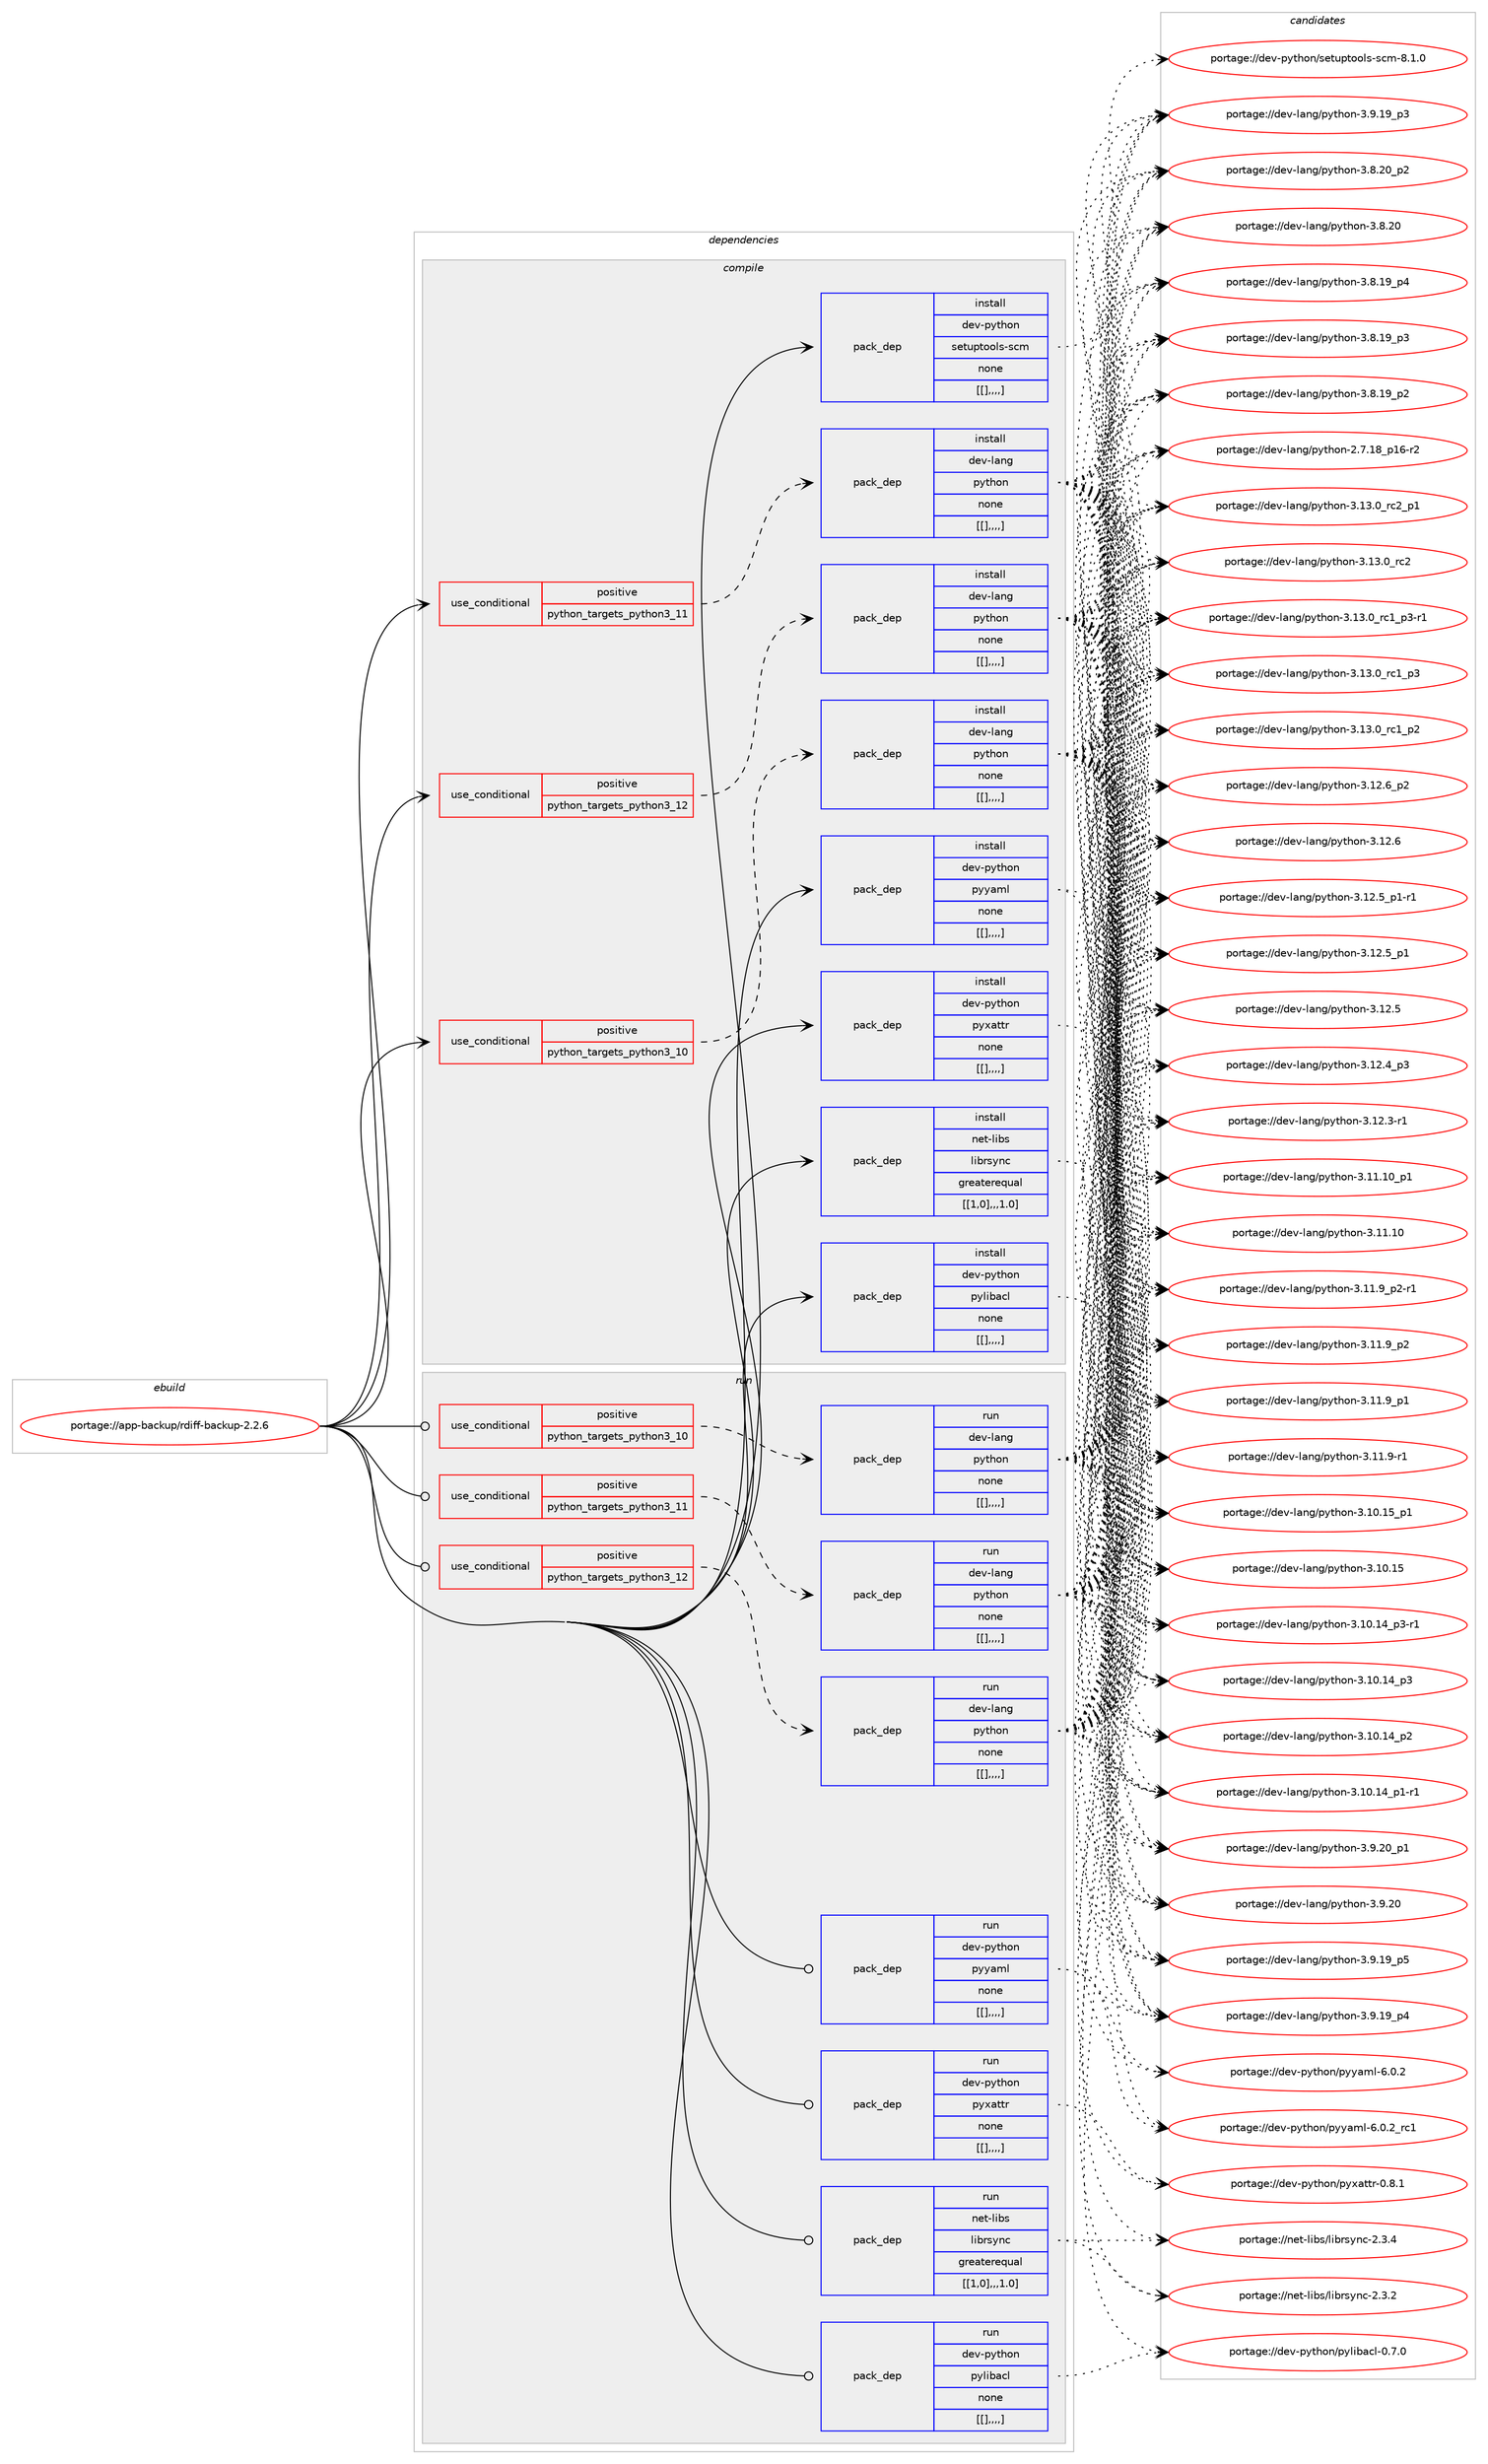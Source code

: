 digraph prolog {

# *************
# Graph options
# *************

newrank=true;
concentrate=true;
compound=true;
graph [rankdir=LR,fontname=Helvetica,fontsize=10,ranksep=1.5];#, ranksep=2.5, nodesep=0.2];
edge  [arrowhead=vee];
node  [fontname=Helvetica,fontsize=10];

# **********
# The ebuild
# **********

subgraph cluster_leftcol {
color=gray;
label=<<i>ebuild</i>>;
id [label="portage://app-backup/rdiff-backup-2.2.6", color=red, width=4, href="../app-backup/rdiff-backup-2.2.6.svg"];
}

# ****************
# The dependencies
# ****************

subgraph cluster_midcol {
color=gray;
label=<<i>dependencies</i>>;
subgraph cluster_compile {
fillcolor="#eeeeee";
style=filled;
label=<<i>compile</i>>;
subgraph cond2924 {
dependency10231 [label=<<TABLE BORDER="0" CELLBORDER="1" CELLSPACING="0" CELLPADDING="4"><TR><TD ROWSPAN="3" CELLPADDING="10">use_conditional</TD></TR><TR><TD>positive</TD></TR><TR><TD>python_targets_python3_10</TD></TR></TABLE>>, shape=none, color=red];
subgraph pack7261 {
dependency10232 [label=<<TABLE BORDER="0" CELLBORDER="1" CELLSPACING="0" CELLPADDING="4" WIDTH="220"><TR><TD ROWSPAN="6" CELLPADDING="30">pack_dep</TD></TR><TR><TD WIDTH="110">install</TD></TR><TR><TD>dev-lang</TD></TR><TR><TD>python</TD></TR><TR><TD>none</TD></TR><TR><TD>[[],,,,]</TD></TR></TABLE>>, shape=none, color=blue];
}
dependency10231:e -> dependency10232:w [weight=20,style="dashed",arrowhead="vee"];
}
id:e -> dependency10231:w [weight=20,style="solid",arrowhead="vee"];
subgraph cond2925 {
dependency10233 [label=<<TABLE BORDER="0" CELLBORDER="1" CELLSPACING="0" CELLPADDING="4"><TR><TD ROWSPAN="3" CELLPADDING="10">use_conditional</TD></TR><TR><TD>positive</TD></TR><TR><TD>python_targets_python3_11</TD></TR></TABLE>>, shape=none, color=red];
subgraph pack7262 {
dependency10234 [label=<<TABLE BORDER="0" CELLBORDER="1" CELLSPACING="0" CELLPADDING="4" WIDTH="220"><TR><TD ROWSPAN="6" CELLPADDING="30">pack_dep</TD></TR><TR><TD WIDTH="110">install</TD></TR><TR><TD>dev-lang</TD></TR><TR><TD>python</TD></TR><TR><TD>none</TD></TR><TR><TD>[[],,,,]</TD></TR></TABLE>>, shape=none, color=blue];
}
dependency10233:e -> dependency10234:w [weight=20,style="dashed",arrowhead="vee"];
}
id:e -> dependency10233:w [weight=20,style="solid",arrowhead="vee"];
subgraph cond2926 {
dependency10235 [label=<<TABLE BORDER="0" CELLBORDER="1" CELLSPACING="0" CELLPADDING="4"><TR><TD ROWSPAN="3" CELLPADDING="10">use_conditional</TD></TR><TR><TD>positive</TD></TR><TR><TD>python_targets_python3_12</TD></TR></TABLE>>, shape=none, color=red];
subgraph pack7263 {
dependency10236 [label=<<TABLE BORDER="0" CELLBORDER="1" CELLSPACING="0" CELLPADDING="4" WIDTH="220"><TR><TD ROWSPAN="6" CELLPADDING="30">pack_dep</TD></TR><TR><TD WIDTH="110">install</TD></TR><TR><TD>dev-lang</TD></TR><TR><TD>python</TD></TR><TR><TD>none</TD></TR><TR><TD>[[],,,,]</TD></TR></TABLE>>, shape=none, color=blue];
}
dependency10235:e -> dependency10236:w [weight=20,style="dashed",arrowhead="vee"];
}
id:e -> dependency10235:w [weight=20,style="solid",arrowhead="vee"];
subgraph pack7264 {
dependency10237 [label=<<TABLE BORDER="0" CELLBORDER="1" CELLSPACING="0" CELLPADDING="4" WIDTH="220"><TR><TD ROWSPAN="6" CELLPADDING="30">pack_dep</TD></TR><TR><TD WIDTH="110">install</TD></TR><TR><TD>dev-python</TD></TR><TR><TD>pylibacl</TD></TR><TR><TD>none</TD></TR><TR><TD>[[],,,,]</TD></TR></TABLE>>, shape=none, color=blue];
}
id:e -> dependency10237:w [weight=20,style="solid",arrowhead="vee"];
subgraph pack7265 {
dependency10238 [label=<<TABLE BORDER="0" CELLBORDER="1" CELLSPACING="0" CELLPADDING="4" WIDTH="220"><TR><TD ROWSPAN="6" CELLPADDING="30">pack_dep</TD></TR><TR><TD WIDTH="110">install</TD></TR><TR><TD>dev-python</TD></TR><TR><TD>pyxattr</TD></TR><TR><TD>none</TD></TR><TR><TD>[[],,,,]</TD></TR></TABLE>>, shape=none, color=blue];
}
id:e -> dependency10238:w [weight=20,style="solid",arrowhead="vee"];
subgraph pack7266 {
dependency10239 [label=<<TABLE BORDER="0" CELLBORDER="1" CELLSPACING="0" CELLPADDING="4" WIDTH="220"><TR><TD ROWSPAN="6" CELLPADDING="30">pack_dep</TD></TR><TR><TD WIDTH="110">install</TD></TR><TR><TD>dev-python</TD></TR><TR><TD>pyyaml</TD></TR><TR><TD>none</TD></TR><TR><TD>[[],,,,]</TD></TR></TABLE>>, shape=none, color=blue];
}
id:e -> dependency10239:w [weight=20,style="solid",arrowhead="vee"];
subgraph pack7267 {
dependency10240 [label=<<TABLE BORDER="0" CELLBORDER="1" CELLSPACING="0" CELLPADDING="4" WIDTH="220"><TR><TD ROWSPAN="6" CELLPADDING="30">pack_dep</TD></TR><TR><TD WIDTH="110">install</TD></TR><TR><TD>dev-python</TD></TR><TR><TD>setuptools-scm</TD></TR><TR><TD>none</TD></TR><TR><TD>[[],,,,]</TD></TR></TABLE>>, shape=none, color=blue];
}
id:e -> dependency10240:w [weight=20,style="solid",arrowhead="vee"];
subgraph pack7268 {
dependency10241 [label=<<TABLE BORDER="0" CELLBORDER="1" CELLSPACING="0" CELLPADDING="4" WIDTH="220"><TR><TD ROWSPAN="6" CELLPADDING="30">pack_dep</TD></TR><TR><TD WIDTH="110">install</TD></TR><TR><TD>net-libs</TD></TR><TR><TD>librsync</TD></TR><TR><TD>greaterequal</TD></TR><TR><TD>[[1,0],,,1.0]</TD></TR></TABLE>>, shape=none, color=blue];
}
id:e -> dependency10241:w [weight=20,style="solid",arrowhead="vee"];
}
subgraph cluster_compileandrun {
fillcolor="#eeeeee";
style=filled;
label=<<i>compile and run</i>>;
}
subgraph cluster_run {
fillcolor="#eeeeee";
style=filled;
label=<<i>run</i>>;
subgraph cond2927 {
dependency10242 [label=<<TABLE BORDER="0" CELLBORDER="1" CELLSPACING="0" CELLPADDING="4"><TR><TD ROWSPAN="3" CELLPADDING="10">use_conditional</TD></TR><TR><TD>positive</TD></TR><TR><TD>python_targets_python3_10</TD></TR></TABLE>>, shape=none, color=red];
subgraph pack7269 {
dependency10243 [label=<<TABLE BORDER="0" CELLBORDER="1" CELLSPACING="0" CELLPADDING="4" WIDTH="220"><TR><TD ROWSPAN="6" CELLPADDING="30">pack_dep</TD></TR><TR><TD WIDTH="110">run</TD></TR><TR><TD>dev-lang</TD></TR><TR><TD>python</TD></TR><TR><TD>none</TD></TR><TR><TD>[[],,,,]</TD></TR></TABLE>>, shape=none, color=blue];
}
dependency10242:e -> dependency10243:w [weight=20,style="dashed",arrowhead="vee"];
}
id:e -> dependency10242:w [weight=20,style="solid",arrowhead="odot"];
subgraph cond2928 {
dependency10244 [label=<<TABLE BORDER="0" CELLBORDER="1" CELLSPACING="0" CELLPADDING="4"><TR><TD ROWSPAN="3" CELLPADDING="10">use_conditional</TD></TR><TR><TD>positive</TD></TR><TR><TD>python_targets_python3_11</TD></TR></TABLE>>, shape=none, color=red];
subgraph pack7270 {
dependency10245 [label=<<TABLE BORDER="0" CELLBORDER="1" CELLSPACING="0" CELLPADDING="4" WIDTH="220"><TR><TD ROWSPAN="6" CELLPADDING="30">pack_dep</TD></TR><TR><TD WIDTH="110">run</TD></TR><TR><TD>dev-lang</TD></TR><TR><TD>python</TD></TR><TR><TD>none</TD></TR><TR><TD>[[],,,,]</TD></TR></TABLE>>, shape=none, color=blue];
}
dependency10244:e -> dependency10245:w [weight=20,style="dashed",arrowhead="vee"];
}
id:e -> dependency10244:w [weight=20,style="solid",arrowhead="odot"];
subgraph cond2929 {
dependency10246 [label=<<TABLE BORDER="0" CELLBORDER="1" CELLSPACING="0" CELLPADDING="4"><TR><TD ROWSPAN="3" CELLPADDING="10">use_conditional</TD></TR><TR><TD>positive</TD></TR><TR><TD>python_targets_python3_12</TD></TR></TABLE>>, shape=none, color=red];
subgraph pack7271 {
dependency10247 [label=<<TABLE BORDER="0" CELLBORDER="1" CELLSPACING="0" CELLPADDING="4" WIDTH="220"><TR><TD ROWSPAN="6" CELLPADDING="30">pack_dep</TD></TR><TR><TD WIDTH="110">run</TD></TR><TR><TD>dev-lang</TD></TR><TR><TD>python</TD></TR><TR><TD>none</TD></TR><TR><TD>[[],,,,]</TD></TR></TABLE>>, shape=none, color=blue];
}
dependency10246:e -> dependency10247:w [weight=20,style="dashed",arrowhead="vee"];
}
id:e -> dependency10246:w [weight=20,style="solid",arrowhead="odot"];
subgraph pack7272 {
dependency10248 [label=<<TABLE BORDER="0" CELLBORDER="1" CELLSPACING="0" CELLPADDING="4" WIDTH="220"><TR><TD ROWSPAN="6" CELLPADDING="30">pack_dep</TD></TR><TR><TD WIDTH="110">run</TD></TR><TR><TD>dev-python</TD></TR><TR><TD>pylibacl</TD></TR><TR><TD>none</TD></TR><TR><TD>[[],,,,]</TD></TR></TABLE>>, shape=none, color=blue];
}
id:e -> dependency10248:w [weight=20,style="solid",arrowhead="odot"];
subgraph pack7273 {
dependency10249 [label=<<TABLE BORDER="0" CELLBORDER="1" CELLSPACING="0" CELLPADDING="4" WIDTH="220"><TR><TD ROWSPAN="6" CELLPADDING="30">pack_dep</TD></TR><TR><TD WIDTH="110">run</TD></TR><TR><TD>dev-python</TD></TR><TR><TD>pyxattr</TD></TR><TR><TD>none</TD></TR><TR><TD>[[],,,,]</TD></TR></TABLE>>, shape=none, color=blue];
}
id:e -> dependency10249:w [weight=20,style="solid",arrowhead="odot"];
subgraph pack7274 {
dependency10250 [label=<<TABLE BORDER="0" CELLBORDER="1" CELLSPACING="0" CELLPADDING="4" WIDTH="220"><TR><TD ROWSPAN="6" CELLPADDING="30">pack_dep</TD></TR><TR><TD WIDTH="110">run</TD></TR><TR><TD>dev-python</TD></TR><TR><TD>pyyaml</TD></TR><TR><TD>none</TD></TR><TR><TD>[[],,,,]</TD></TR></TABLE>>, shape=none, color=blue];
}
id:e -> dependency10250:w [weight=20,style="solid",arrowhead="odot"];
subgraph pack7275 {
dependency10251 [label=<<TABLE BORDER="0" CELLBORDER="1" CELLSPACING="0" CELLPADDING="4" WIDTH="220"><TR><TD ROWSPAN="6" CELLPADDING="30">pack_dep</TD></TR><TR><TD WIDTH="110">run</TD></TR><TR><TD>net-libs</TD></TR><TR><TD>librsync</TD></TR><TR><TD>greaterequal</TD></TR><TR><TD>[[1,0],,,1.0]</TD></TR></TABLE>>, shape=none, color=blue];
}
id:e -> dependency10251:w [weight=20,style="solid",arrowhead="odot"];
}
}

# **************
# The candidates
# **************

subgraph cluster_choices {
rank=same;
color=gray;
label=<<i>candidates</i>>;

subgraph choice7261 {
color=black;
nodesep=1;
choice100101118451089711010347112121116104111110455146495146489511499509511249 [label="portage://dev-lang/python-3.13.0_rc2_p1", color=red, width=4,href="../dev-lang/python-3.13.0_rc2_p1.svg"];
choice10010111845108971101034711212111610411111045514649514648951149950 [label="portage://dev-lang/python-3.13.0_rc2", color=red, width=4,href="../dev-lang/python-3.13.0_rc2.svg"];
choice1001011184510897110103471121211161041111104551464951464895114994995112514511449 [label="portage://dev-lang/python-3.13.0_rc1_p3-r1", color=red, width=4,href="../dev-lang/python-3.13.0_rc1_p3-r1.svg"];
choice100101118451089711010347112121116104111110455146495146489511499499511251 [label="portage://dev-lang/python-3.13.0_rc1_p3", color=red, width=4,href="../dev-lang/python-3.13.0_rc1_p3.svg"];
choice100101118451089711010347112121116104111110455146495146489511499499511250 [label="portage://dev-lang/python-3.13.0_rc1_p2", color=red, width=4,href="../dev-lang/python-3.13.0_rc1_p2.svg"];
choice100101118451089711010347112121116104111110455146495046549511250 [label="portage://dev-lang/python-3.12.6_p2", color=red, width=4,href="../dev-lang/python-3.12.6_p2.svg"];
choice10010111845108971101034711212111610411111045514649504654 [label="portage://dev-lang/python-3.12.6", color=red, width=4,href="../dev-lang/python-3.12.6.svg"];
choice1001011184510897110103471121211161041111104551464950465395112494511449 [label="portage://dev-lang/python-3.12.5_p1-r1", color=red, width=4,href="../dev-lang/python-3.12.5_p1-r1.svg"];
choice100101118451089711010347112121116104111110455146495046539511249 [label="portage://dev-lang/python-3.12.5_p1", color=red, width=4,href="../dev-lang/python-3.12.5_p1.svg"];
choice10010111845108971101034711212111610411111045514649504653 [label="portage://dev-lang/python-3.12.5", color=red, width=4,href="../dev-lang/python-3.12.5.svg"];
choice100101118451089711010347112121116104111110455146495046529511251 [label="portage://dev-lang/python-3.12.4_p3", color=red, width=4,href="../dev-lang/python-3.12.4_p3.svg"];
choice100101118451089711010347112121116104111110455146495046514511449 [label="portage://dev-lang/python-3.12.3-r1", color=red, width=4,href="../dev-lang/python-3.12.3-r1.svg"];
choice10010111845108971101034711212111610411111045514649494649489511249 [label="portage://dev-lang/python-3.11.10_p1", color=red, width=4,href="../dev-lang/python-3.11.10_p1.svg"];
choice1001011184510897110103471121211161041111104551464949464948 [label="portage://dev-lang/python-3.11.10", color=red, width=4,href="../dev-lang/python-3.11.10.svg"];
choice1001011184510897110103471121211161041111104551464949465795112504511449 [label="portage://dev-lang/python-3.11.9_p2-r1", color=red, width=4,href="../dev-lang/python-3.11.9_p2-r1.svg"];
choice100101118451089711010347112121116104111110455146494946579511250 [label="portage://dev-lang/python-3.11.9_p2", color=red, width=4,href="../dev-lang/python-3.11.9_p2.svg"];
choice100101118451089711010347112121116104111110455146494946579511249 [label="portage://dev-lang/python-3.11.9_p1", color=red, width=4,href="../dev-lang/python-3.11.9_p1.svg"];
choice100101118451089711010347112121116104111110455146494946574511449 [label="portage://dev-lang/python-3.11.9-r1", color=red, width=4,href="../dev-lang/python-3.11.9-r1.svg"];
choice10010111845108971101034711212111610411111045514649484649539511249 [label="portage://dev-lang/python-3.10.15_p1", color=red, width=4,href="../dev-lang/python-3.10.15_p1.svg"];
choice1001011184510897110103471121211161041111104551464948464953 [label="portage://dev-lang/python-3.10.15", color=red, width=4,href="../dev-lang/python-3.10.15.svg"];
choice100101118451089711010347112121116104111110455146494846495295112514511449 [label="portage://dev-lang/python-3.10.14_p3-r1", color=red, width=4,href="../dev-lang/python-3.10.14_p3-r1.svg"];
choice10010111845108971101034711212111610411111045514649484649529511251 [label="portage://dev-lang/python-3.10.14_p3", color=red, width=4,href="../dev-lang/python-3.10.14_p3.svg"];
choice10010111845108971101034711212111610411111045514649484649529511250 [label="portage://dev-lang/python-3.10.14_p2", color=red, width=4,href="../dev-lang/python-3.10.14_p2.svg"];
choice100101118451089711010347112121116104111110455146494846495295112494511449 [label="portage://dev-lang/python-3.10.14_p1-r1", color=red, width=4,href="../dev-lang/python-3.10.14_p1-r1.svg"];
choice100101118451089711010347112121116104111110455146574650489511249 [label="portage://dev-lang/python-3.9.20_p1", color=red, width=4,href="../dev-lang/python-3.9.20_p1.svg"];
choice10010111845108971101034711212111610411111045514657465048 [label="portage://dev-lang/python-3.9.20", color=red, width=4,href="../dev-lang/python-3.9.20.svg"];
choice100101118451089711010347112121116104111110455146574649579511253 [label="portage://dev-lang/python-3.9.19_p5", color=red, width=4,href="../dev-lang/python-3.9.19_p5.svg"];
choice100101118451089711010347112121116104111110455146574649579511252 [label="portage://dev-lang/python-3.9.19_p4", color=red, width=4,href="../dev-lang/python-3.9.19_p4.svg"];
choice100101118451089711010347112121116104111110455146574649579511251 [label="portage://dev-lang/python-3.9.19_p3", color=red, width=4,href="../dev-lang/python-3.9.19_p3.svg"];
choice100101118451089711010347112121116104111110455146564650489511250 [label="portage://dev-lang/python-3.8.20_p2", color=red, width=4,href="../dev-lang/python-3.8.20_p2.svg"];
choice10010111845108971101034711212111610411111045514656465048 [label="portage://dev-lang/python-3.8.20", color=red, width=4,href="../dev-lang/python-3.8.20.svg"];
choice100101118451089711010347112121116104111110455146564649579511252 [label="portage://dev-lang/python-3.8.19_p4", color=red, width=4,href="../dev-lang/python-3.8.19_p4.svg"];
choice100101118451089711010347112121116104111110455146564649579511251 [label="portage://dev-lang/python-3.8.19_p3", color=red, width=4,href="../dev-lang/python-3.8.19_p3.svg"];
choice100101118451089711010347112121116104111110455146564649579511250 [label="portage://dev-lang/python-3.8.19_p2", color=red, width=4,href="../dev-lang/python-3.8.19_p2.svg"];
choice100101118451089711010347112121116104111110455046554649569511249544511450 [label="portage://dev-lang/python-2.7.18_p16-r2", color=red, width=4,href="../dev-lang/python-2.7.18_p16-r2.svg"];
dependency10232:e -> choice100101118451089711010347112121116104111110455146495146489511499509511249:w [style=dotted,weight="100"];
dependency10232:e -> choice10010111845108971101034711212111610411111045514649514648951149950:w [style=dotted,weight="100"];
dependency10232:e -> choice1001011184510897110103471121211161041111104551464951464895114994995112514511449:w [style=dotted,weight="100"];
dependency10232:e -> choice100101118451089711010347112121116104111110455146495146489511499499511251:w [style=dotted,weight="100"];
dependency10232:e -> choice100101118451089711010347112121116104111110455146495146489511499499511250:w [style=dotted,weight="100"];
dependency10232:e -> choice100101118451089711010347112121116104111110455146495046549511250:w [style=dotted,weight="100"];
dependency10232:e -> choice10010111845108971101034711212111610411111045514649504654:w [style=dotted,weight="100"];
dependency10232:e -> choice1001011184510897110103471121211161041111104551464950465395112494511449:w [style=dotted,weight="100"];
dependency10232:e -> choice100101118451089711010347112121116104111110455146495046539511249:w [style=dotted,weight="100"];
dependency10232:e -> choice10010111845108971101034711212111610411111045514649504653:w [style=dotted,weight="100"];
dependency10232:e -> choice100101118451089711010347112121116104111110455146495046529511251:w [style=dotted,weight="100"];
dependency10232:e -> choice100101118451089711010347112121116104111110455146495046514511449:w [style=dotted,weight="100"];
dependency10232:e -> choice10010111845108971101034711212111610411111045514649494649489511249:w [style=dotted,weight="100"];
dependency10232:e -> choice1001011184510897110103471121211161041111104551464949464948:w [style=dotted,weight="100"];
dependency10232:e -> choice1001011184510897110103471121211161041111104551464949465795112504511449:w [style=dotted,weight="100"];
dependency10232:e -> choice100101118451089711010347112121116104111110455146494946579511250:w [style=dotted,weight="100"];
dependency10232:e -> choice100101118451089711010347112121116104111110455146494946579511249:w [style=dotted,weight="100"];
dependency10232:e -> choice100101118451089711010347112121116104111110455146494946574511449:w [style=dotted,weight="100"];
dependency10232:e -> choice10010111845108971101034711212111610411111045514649484649539511249:w [style=dotted,weight="100"];
dependency10232:e -> choice1001011184510897110103471121211161041111104551464948464953:w [style=dotted,weight="100"];
dependency10232:e -> choice100101118451089711010347112121116104111110455146494846495295112514511449:w [style=dotted,weight="100"];
dependency10232:e -> choice10010111845108971101034711212111610411111045514649484649529511251:w [style=dotted,weight="100"];
dependency10232:e -> choice10010111845108971101034711212111610411111045514649484649529511250:w [style=dotted,weight="100"];
dependency10232:e -> choice100101118451089711010347112121116104111110455146494846495295112494511449:w [style=dotted,weight="100"];
dependency10232:e -> choice100101118451089711010347112121116104111110455146574650489511249:w [style=dotted,weight="100"];
dependency10232:e -> choice10010111845108971101034711212111610411111045514657465048:w [style=dotted,weight="100"];
dependency10232:e -> choice100101118451089711010347112121116104111110455146574649579511253:w [style=dotted,weight="100"];
dependency10232:e -> choice100101118451089711010347112121116104111110455146574649579511252:w [style=dotted,weight="100"];
dependency10232:e -> choice100101118451089711010347112121116104111110455146574649579511251:w [style=dotted,weight="100"];
dependency10232:e -> choice100101118451089711010347112121116104111110455146564650489511250:w [style=dotted,weight="100"];
dependency10232:e -> choice10010111845108971101034711212111610411111045514656465048:w [style=dotted,weight="100"];
dependency10232:e -> choice100101118451089711010347112121116104111110455146564649579511252:w [style=dotted,weight="100"];
dependency10232:e -> choice100101118451089711010347112121116104111110455146564649579511251:w [style=dotted,weight="100"];
dependency10232:e -> choice100101118451089711010347112121116104111110455146564649579511250:w [style=dotted,weight="100"];
dependency10232:e -> choice100101118451089711010347112121116104111110455046554649569511249544511450:w [style=dotted,weight="100"];
}
subgraph choice7262 {
color=black;
nodesep=1;
choice100101118451089711010347112121116104111110455146495146489511499509511249 [label="portage://dev-lang/python-3.13.0_rc2_p1", color=red, width=4,href="../dev-lang/python-3.13.0_rc2_p1.svg"];
choice10010111845108971101034711212111610411111045514649514648951149950 [label="portage://dev-lang/python-3.13.0_rc2", color=red, width=4,href="../dev-lang/python-3.13.0_rc2.svg"];
choice1001011184510897110103471121211161041111104551464951464895114994995112514511449 [label="portage://dev-lang/python-3.13.0_rc1_p3-r1", color=red, width=4,href="../dev-lang/python-3.13.0_rc1_p3-r1.svg"];
choice100101118451089711010347112121116104111110455146495146489511499499511251 [label="portage://dev-lang/python-3.13.0_rc1_p3", color=red, width=4,href="../dev-lang/python-3.13.0_rc1_p3.svg"];
choice100101118451089711010347112121116104111110455146495146489511499499511250 [label="portage://dev-lang/python-3.13.0_rc1_p2", color=red, width=4,href="../dev-lang/python-3.13.0_rc1_p2.svg"];
choice100101118451089711010347112121116104111110455146495046549511250 [label="portage://dev-lang/python-3.12.6_p2", color=red, width=4,href="../dev-lang/python-3.12.6_p2.svg"];
choice10010111845108971101034711212111610411111045514649504654 [label="portage://dev-lang/python-3.12.6", color=red, width=4,href="../dev-lang/python-3.12.6.svg"];
choice1001011184510897110103471121211161041111104551464950465395112494511449 [label="portage://dev-lang/python-3.12.5_p1-r1", color=red, width=4,href="../dev-lang/python-3.12.5_p1-r1.svg"];
choice100101118451089711010347112121116104111110455146495046539511249 [label="portage://dev-lang/python-3.12.5_p1", color=red, width=4,href="../dev-lang/python-3.12.5_p1.svg"];
choice10010111845108971101034711212111610411111045514649504653 [label="portage://dev-lang/python-3.12.5", color=red, width=4,href="../dev-lang/python-3.12.5.svg"];
choice100101118451089711010347112121116104111110455146495046529511251 [label="portage://dev-lang/python-3.12.4_p3", color=red, width=4,href="../dev-lang/python-3.12.4_p3.svg"];
choice100101118451089711010347112121116104111110455146495046514511449 [label="portage://dev-lang/python-3.12.3-r1", color=red, width=4,href="../dev-lang/python-3.12.3-r1.svg"];
choice10010111845108971101034711212111610411111045514649494649489511249 [label="portage://dev-lang/python-3.11.10_p1", color=red, width=4,href="../dev-lang/python-3.11.10_p1.svg"];
choice1001011184510897110103471121211161041111104551464949464948 [label="portage://dev-lang/python-3.11.10", color=red, width=4,href="../dev-lang/python-3.11.10.svg"];
choice1001011184510897110103471121211161041111104551464949465795112504511449 [label="portage://dev-lang/python-3.11.9_p2-r1", color=red, width=4,href="../dev-lang/python-3.11.9_p2-r1.svg"];
choice100101118451089711010347112121116104111110455146494946579511250 [label="portage://dev-lang/python-3.11.9_p2", color=red, width=4,href="../dev-lang/python-3.11.9_p2.svg"];
choice100101118451089711010347112121116104111110455146494946579511249 [label="portage://dev-lang/python-3.11.9_p1", color=red, width=4,href="../dev-lang/python-3.11.9_p1.svg"];
choice100101118451089711010347112121116104111110455146494946574511449 [label="portage://dev-lang/python-3.11.9-r1", color=red, width=4,href="../dev-lang/python-3.11.9-r1.svg"];
choice10010111845108971101034711212111610411111045514649484649539511249 [label="portage://dev-lang/python-3.10.15_p1", color=red, width=4,href="../dev-lang/python-3.10.15_p1.svg"];
choice1001011184510897110103471121211161041111104551464948464953 [label="portage://dev-lang/python-3.10.15", color=red, width=4,href="../dev-lang/python-3.10.15.svg"];
choice100101118451089711010347112121116104111110455146494846495295112514511449 [label="portage://dev-lang/python-3.10.14_p3-r1", color=red, width=4,href="../dev-lang/python-3.10.14_p3-r1.svg"];
choice10010111845108971101034711212111610411111045514649484649529511251 [label="portage://dev-lang/python-3.10.14_p3", color=red, width=4,href="../dev-lang/python-3.10.14_p3.svg"];
choice10010111845108971101034711212111610411111045514649484649529511250 [label="portage://dev-lang/python-3.10.14_p2", color=red, width=4,href="../dev-lang/python-3.10.14_p2.svg"];
choice100101118451089711010347112121116104111110455146494846495295112494511449 [label="portage://dev-lang/python-3.10.14_p1-r1", color=red, width=4,href="../dev-lang/python-3.10.14_p1-r1.svg"];
choice100101118451089711010347112121116104111110455146574650489511249 [label="portage://dev-lang/python-3.9.20_p1", color=red, width=4,href="../dev-lang/python-3.9.20_p1.svg"];
choice10010111845108971101034711212111610411111045514657465048 [label="portage://dev-lang/python-3.9.20", color=red, width=4,href="../dev-lang/python-3.9.20.svg"];
choice100101118451089711010347112121116104111110455146574649579511253 [label="portage://dev-lang/python-3.9.19_p5", color=red, width=4,href="../dev-lang/python-3.9.19_p5.svg"];
choice100101118451089711010347112121116104111110455146574649579511252 [label="portage://dev-lang/python-3.9.19_p4", color=red, width=4,href="../dev-lang/python-3.9.19_p4.svg"];
choice100101118451089711010347112121116104111110455146574649579511251 [label="portage://dev-lang/python-3.9.19_p3", color=red, width=4,href="../dev-lang/python-3.9.19_p3.svg"];
choice100101118451089711010347112121116104111110455146564650489511250 [label="portage://dev-lang/python-3.8.20_p2", color=red, width=4,href="../dev-lang/python-3.8.20_p2.svg"];
choice10010111845108971101034711212111610411111045514656465048 [label="portage://dev-lang/python-3.8.20", color=red, width=4,href="../dev-lang/python-3.8.20.svg"];
choice100101118451089711010347112121116104111110455146564649579511252 [label="portage://dev-lang/python-3.8.19_p4", color=red, width=4,href="../dev-lang/python-3.8.19_p4.svg"];
choice100101118451089711010347112121116104111110455146564649579511251 [label="portage://dev-lang/python-3.8.19_p3", color=red, width=4,href="../dev-lang/python-3.8.19_p3.svg"];
choice100101118451089711010347112121116104111110455146564649579511250 [label="portage://dev-lang/python-3.8.19_p2", color=red, width=4,href="../dev-lang/python-3.8.19_p2.svg"];
choice100101118451089711010347112121116104111110455046554649569511249544511450 [label="portage://dev-lang/python-2.7.18_p16-r2", color=red, width=4,href="../dev-lang/python-2.7.18_p16-r2.svg"];
dependency10234:e -> choice100101118451089711010347112121116104111110455146495146489511499509511249:w [style=dotted,weight="100"];
dependency10234:e -> choice10010111845108971101034711212111610411111045514649514648951149950:w [style=dotted,weight="100"];
dependency10234:e -> choice1001011184510897110103471121211161041111104551464951464895114994995112514511449:w [style=dotted,weight="100"];
dependency10234:e -> choice100101118451089711010347112121116104111110455146495146489511499499511251:w [style=dotted,weight="100"];
dependency10234:e -> choice100101118451089711010347112121116104111110455146495146489511499499511250:w [style=dotted,weight="100"];
dependency10234:e -> choice100101118451089711010347112121116104111110455146495046549511250:w [style=dotted,weight="100"];
dependency10234:e -> choice10010111845108971101034711212111610411111045514649504654:w [style=dotted,weight="100"];
dependency10234:e -> choice1001011184510897110103471121211161041111104551464950465395112494511449:w [style=dotted,weight="100"];
dependency10234:e -> choice100101118451089711010347112121116104111110455146495046539511249:w [style=dotted,weight="100"];
dependency10234:e -> choice10010111845108971101034711212111610411111045514649504653:w [style=dotted,weight="100"];
dependency10234:e -> choice100101118451089711010347112121116104111110455146495046529511251:w [style=dotted,weight="100"];
dependency10234:e -> choice100101118451089711010347112121116104111110455146495046514511449:w [style=dotted,weight="100"];
dependency10234:e -> choice10010111845108971101034711212111610411111045514649494649489511249:w [style=dotted,weight="100"];
dependency10234:e -> choice1001011184510897110103471121211161041111104551464949464948:w [style=dotted,weight="100"];
dependency10234:e -> choice1001011184510897110103471121211161041111104551464949465795112504511449:w [style=dotted,weight="100"];
dependency10234:e -> choice100101118451089711010347112121116104111110455146494946579511250:w [style=dotted,weight="100"];
dependency10234:e -> choice100101118451089711010347112121116104111110455146494946579511249:w [style=dotted,weight="100"];
dependency10234:e -> choice100101118451089711010347112121116104111110455146494946574511449:w [style=dotted,weight="100"];
dependency10234:e -> choice10010111845108971101034711212111610411111045514649484649539511249:w [style=dotted,weight="100"];
dependency10234:e -> choice1001011184510897110103471121211161041111104551464948464953:w [style=dotted,weight="100"];
dependency10234:e -> choice100101118451089711010347112121116104111110455146494846495295112514511449:w [style=dotted,weight="100"];
dependency10234:e -> choice10010111845108971101034711212111610411111045514649484649529511251:w [style=dotted,weight="100"];
dependency10234:e -> choice10010111845108971101034711212111610411111045514649484649529511250:w [style=dotted,weight="100"];
dependency10234:e -> choice100101118451089711010347112121116104111110455146494846495295112494511449:w [style=dotted,weight="100"];
dependency10234:e -> choice100101118451089711010347112121116104111110455146574650489511249:w [style=dotted,weight="100"];
dependency10234:e -> choice10010111845108971101034711212111610411111045514657465048:w [style=dotted,weight="100"];
dependency10234:e -> choice100101118451089711010347112121116104111110455146574649579511253:w [style=dotted,weight="100"];
dependency10234:e -> choice100101118451089711010347112121116104111110455146574649579511252:w [style=dotted,weight="100"];
dependency10234:e -> choice100101118451089711010347112121116104111110455146574649579511251:w [style=dotted,weight="100"];
dependency10234:e -> choice100101118451089711010347112121116104111110455146564650489511250:w [style=dotted,weight="100"];
dependency10234:e -> choice10010111845108971101034711212111610411111045514656465048:w [style=dotted,weight="100"];
dependency10234:e -> choice100101118451089711010347112121116104111110455146564649579511252:w [style=dotted,weight="100"];
dependency10234:e -> choice100101118451089711010347112121116104111110455146564649579511251:w [style=dotted,weight="100"];
dependency10234:e -> choice100101118451089711010347112121116104111110455146564649579511250:w [style=dotted,weight="100"];
dependency10234:e -> choice100101118451089711010347112121116104111110455046554649569511249544511450:w [style=dotted,weight="100"];
}
subgraph choice7263 {
color=black;
nodesep=1;
choice100101118451089711010347112121116104111110455146495146489511499509511249 [label="portage://dev-lang/python-3.13.0_rc2_p1", color=red, width=4,href="../dev-lang/python-3.13.0_rc2_p1.svg"];
choice10010111845108971101034711212111610411111045514649514648951149950 [label="portage://dev-lang/python-3.13.0_rc2", color=red, width=4,href="../dev-lang/python-3.13.0_rc2.svg"];
choice1001011184510897110103471121211161041111104551464951464895114994995112514511449 [label="portage://dev-lang/python-3.13.0_rc1_p3-r1", color=red, width=4,href="../dev-lang/python-3.13.0_rc1_p3-r1.svg"];
choice100101118451089711010347112121116104111110455146495146489511499499511251 [label="portage://dev-lang/python-3.13.0_rc1_p3", color=red, width=4,href="../dev-lang/python-3.13.0_rc1_p3.svg"];
choice100101118451089711010347112121116104111110455146495146489511499499511250 [label="portage://dev-lang/python-3.13.0_rc1_p2", color=red, width=4,href="../dev-lang/python-3.13.0_rc1_p2.svg"];
choice100101118451089711010347112121116104111110455146495046549511250 [label="portage://dev-lang/python-3.12.6_p2", color=red, width=4,href="../dev-lang/python-3.12.6_p2.svg"];
choice10010111845108971101034711212111610411111045514649504654 [label="portage://dev-lang/python-3.12.6", color=red, width=4,href="../dev-lang/python-3.12.6.svg"];
choice1001011184510897110103471121211161041111104551464950465395112494511449 [label="portage://dev-lang/python-3.12.5_p1-r1", color=red, width=4,href="../dev-lang/python-3.12.5_p1-r1.svg"];
choice100101118451089711010347112121116104111110455146495046539511249 [label="portage://dev-lang/python-3.12.5_p1", color=red, width=4,href="../dev-lang/python-3.12.5_p1.svg"];
choice10010111845108971101034711212111610411111045514649504653 [label="portage://dev-lang/python-3.12.5", color=red, width=4,href="../dev-lang/python-3.12.5.svg"];
choice100101118451089711010347112121116104111110455146495046529511251 [label="portage://dev-lang/python-3.12.4_p3", color=red, width=4,href="../dev-lang/python-3.12.4_p3.svg"];
choice100101118451089711010347112121116104111110455146495046514511449 [label="portage://dev-lang/python-3.12.3-r1", color=red, width=4,href="../dev-lang/python-3.12.3-r1.svg"];
choice10010111845108971101034711212111610411111045514649494649489511249 [label="portage://dev-lang/python-3.11.10_p1", color=red, width=4,href="../dev-lang/python-3.11.10_p1.svg"];
choice1001011184510897110103471121211161041111104551464949464948 [label="portage://dev-lang/python-3.11.10", color=red, width=4,href="../dev-lang/python-3.11.10.svg"];
choice1001011184510897110103471121211161041111104551464949465795112504511449 [label="portage://dev-lang/python-3.11.9_p2-r1", color=red, width=4,href="../dev-lang/python-3.11.9_p2-r1.svg"];
choice100101118451089711010347112121116104111110455146494946579511250 [label="portage://dev-lang/python-3.11.9_p2", color=red, width=4,href="../dev-lang/python-3.11.9_p2.svg"];
choice100101118451089711010347112121116104111110455146494946579511249 [label="portage://dev-lang/python-3.11.9_p1", color=red, width=4,href="../dev-lang/python-3.11.9_p1.svg"];
choice100101118451089711010347112121116104111110455146494946574511449 [label="portage://dev-lang/python-3.11.9-r1", color=red, width=4,href="../dev-lang/python-3.11.9-r1.svg"];
choice10010111845108971101034711212111610411111045514649484649539511249 [label="portage://dev-lang/python-3.10.15_p1", color=red, width=4,href="../dev-lang/python-3.10.15_p1.svg"];
choice1001011184510897110103471121211161041111104551464948464953 [label="portage://dev-lang/python-3.10.15", color=red, width=4,href="../dev-lang/python-3.10.15.svg"];
choice100101118451089711010347112121116104111110455146494846495295112514511449 [label="portage://dev-lang/python-3.10.14_p3-r1", color=red, width=4,href="../dev-lang/python-3.10.14_p3-r1.svg"];
choice10010111845108971101034711212111610411111045514649484649529511251 [label="portage://dev-lang/python-3.10.14_p3", color=red, width=4,href="../dev-lang/python-3.10.14_p3.svg"];
choice10010111845108971101034711212111610411111045514649484649529511250 [label="portage://dev-lang/python-3.10.14_p2", color=red, width=4,href="../dev-lang/python-3.10.14_p2.svg"];
choice100101118451089711010347112121116104111110455146494846495295112494511449 [label="portage://dev-lang/python-3.10.14_p1-r1", color=red, width=4,href="../dev-lang/python-3.10.14_p1-r1.svg"];
choice100101118451089711010347112121116104111110455146574650489511249 [label="portage://dev-lang/python-3.9.20_p1", color=red, width=4,href="../dev-lang/python-3.9.20_p1.svg"];
choice10010111845108971101034711212111610411111045514657465048 [label="portage://dev-lang/python-3.9.20", color=red, width=4,href="../dev-lang/python-3.9.20.svg"];
choice100101118451089711010347112121116104111110455146574649579511253 [label="portage://dev-lang/python-3.9.19_p5", color=red, width=4,href="../dev-lang/python-3.9.19_p5.svg"];
choice100101118451089711010347112121116104111110455146574649579511252 [label="portage://dev-lang/python-3.9.19_p4", color=red, width=4,href="../dev-lang/python-3.9.19_p4.svg"];
choice100101118451089711010347112121116104111110455146574649579511251 [label="portage://dev-lang/python-3.9.19_p3", color=red, width=4,href="../dev-lang/python-3.9.19_p3.svg"];
choice100101118451089711010347112121116104111110455146564650489511250 [label="portage://dev-lang/python-3.8.20_p2", color=red, width=4,href="../dev-lang/python-3.8.20_p2.svg"];
choice10010111845108971101034711212111610411111045514656465048 [label="portage://dev-lang/python-3.8.20", color=red, width=4,href="../dev-lang/python-3.8.20.svg"];
choice100101118451089711010347112121116104111110455146564649579511252 [label="portage://dev-lang/python-3.8.19_p4", color=red, width=4,href="../dev-lang/python-3.8.19_p4.svg"];
choice100101118451089711010347112121116104111110455146564649579511251 [label="portage://dev-lang/python-3.8.19_p3", color=red, width=4,href="../dev-lang/python-3.8.19_p3.svg"];
choice100101118451089711010347112121116104111110455146564649579511250 [label="portage://dev-lang/python-3.8.19_p2", color=red, width=4,href="../dev-lang/python-3.8.19_p2.svg"];
choice100101118451089711010347112121116104111110455046554649569511249544511450 [label="portage://dev-lang/python-2.7.18_p16-r2", color=red, width=4,href="../dev-lang/python-2.7.18_p16-r2.svg"];
dependency10236:e -> choice100101118451089711010347112121116104111110455146495146489511499509511249:w [style=dotted,weight="100"];
dependency10236:e -> choice10010111845108971101034711212111610411111045514649514648951149950:w [style=dotted,weight="100"];
dependency10236:e -> choice1001011184510897110103471121211161041111104551464951464895114994995112514511449:w [style=dotted,weight="100"];
dependency10236:e -> choice100101118451089711010347112121116104111110455146495146489511499499511251:w [style=dotted,weight="100"];
dependency10236:e -> choice100101118451089711010347112121116104111110455146495146489511499499511250:w [style=dotted,weight="100"];
dependency10236:e -> choice100101118451089711010347112121116104111110455146495046549511250:w [style=dotted,weight="100"];
dependency10236:e -> choice10010111845108971101034711212111610411111045514649504654:w [style=dotted,weight="100"];
dependency10236:e -> choice1001011184510897110103471121211161041111104551464950465395112494511449:w [style=dotted,weight="100"];
dependency10236:e -> choice100101118451089711010347112121116104111110455146495046539511249:w [style=dotted,weight="100"];
dependency10236:e -> choice10010111845108971101034711212111610411111045514649504653:w [style=dotted,weight="100"];
dependency10236:e -> choice100101118451089711010347112121116104111110455146495046529511251:w [style=dotted,weight="100"];
dependency10236:e -> choice100101118451089711010347112121116104111110455146495046514511449:w [style=dotted,weight="100"];
dependency10236:e -> choice10010111845108971101034711212111610411111045514649494649489511249:w [style=dotted,weight="100"];
dependency10236:e -> choice1001011184510897110103471121211161041111104551464949464948:w [style=dotted,weight="100"];
dependency10236:e -> choice1001011184510897110103471121211161041111104551464949465795112504511449:w [style=dotted,weight="100"];
dependency10236:e -> choice100101118451089711010347112121116104111110455146494946579511250:w [style=dotted,weight="100"];
dependency10236:e -> choice100101118451089711010347112121116104111110455146494946579511249:w [style=dotted,weight="100"];
dependency10236:e -> choice100101118451089711010347112121116104111110455146494946574511449:w [style=dotted,weight="100"];
dependency10236:e -> choice10010111845108971101034711212111610411111045514649484649539511249:w [style=dotted,weight="100"];
dependency10236:e -> choice1001011184510897110103471121211161041111104551464948464953:w [style=dotted,weight="100"];
dependency10236:e -> choice100101118451089711010347112121116104111110455146494846495295112514511449:w [style=dotted,weight="100"];
dependency10236:e -> choice10010111845108971101034711212111610411111045514649484649529511251:w [style=dotted,weight="100"];
dependency10236:e -> choice10010111845108971101034711212111610411111045514649484649529511250:w [style=dotted,weight="100"];
dependency10236:e -> choice100101118451089711010347112121116104111110455146494846495295112494511449:w [style=dotted,weight="100"];
dependency10236:e -> choice100101118451089711010347112121116104111110455146574650489511249:w [style=dotted,weight="100"];
dependency10236:e -> choice10010111845108971101034711212111610411111045514657465048:w [style=dotted,weight="100"];
dependency10236:e -> choice100101118451089711010347112121116104111110455146574649579511253:w [style=dotted,weight="100"];
dependency10236:e -> choice100101118451089711010347112121116104111110455146574649579511252:w [style=dotted,weight="100"];
dependency10236:e -> choice100101118451089711010347112121116104111110455146574649579511251:w [style=dotted,weight="100"];
dependency10236:e -> choice100101118451089711010347112121116104111110455146564650489511250:w [style=dotted,weight="100"];
dependency10236:e -> choice10010111845108971101034711212111610411111045514656465048:w [style=dotted,weight="100"];
dependency10236:e -> choice100101118451089711010347112121116104111110455146564649579511252:w [style=dotted,weight="100"];
dependency10236:e -> choice100101118451089711010347112121116104111110455146564649579511251:w [style=dotted,weight="100"];
dependency10236:e -> choice100101118451089711010347112121116104111110455146564649579511250:w [style=dotted,weight="100"];
dependency10236:e -> choice100101118451089711010347112121116104111110455046554649569511249544511450:w [style=dotted,weight="100"];
}
subgraph choice7264 {
color=black;
nodesep=1;
choice1001011184511212111610411111047112121108105989799108454846554648 [label="portage://dev-python/pylibacl-0.7.0", color=red, width=4,href="../dev-python/pylibacl-0.7.0.svg"];
dependency10237:e -> choice1001011184511212111610411111047112121108105989799108454846554648:w [style=dotted,weight="100"];
}
subgraph choice7265 {
color=black;
nodesep=1;
choice100101118451121211161041111104711212112097116116114454846564649 [label="portage://dev-python/pyxattr-0.8.1", color=red, width=4,href="../dev-python/pyxattr-0.8.1.svg"];
dependency10238:e -> choice100101118451121211161041111104711212112097116116114454846564649:w [style=dotted,weight="100"];
}
subgraph choice7266 {
color=black;
nodesep=1;
choice100101118451121211161041111104711212112197109108455446484650951149949 [label="portage://dev-python/pyyaml-6.0.2_rc1", color=red, width=4,href="../dev-python/pyyaml-6.0.2_rc1.svg"];
choice100101118451121211161041111104711212112197109108455446484650 [label="portage://dev-python/pyyaml-6.0.2", color=red, width=4,href="../dev-python/pyyaml-6.0.2.svg"];
dependency10239:e -> choice100101118451121211161041111104711212112197109108455446484650951149949:w [style=dotted,weight="100"];
dependency10239:e -> choice100101118451121211161041111104711212112197109108455446484650:w [style=dotted,weight="100"];
}
subgraph choice7267 {
color=black;
nodesep=1;
choice10010111845112121116104111110471151011161171121161111111081154511599109455646494648 [label="portage://dev-python/setuptools-scm-8.1.0", color=red, width=4,href="../dev-python/setuptools-scm-8.1.0.svg"];
dependency10240:e -> choice10010111845112121116104111110471151011161171121161111111081154511599109455646494648:w [style=dotted,weight="100"];
}
subgraph choice7268 {
color=black;
nodesep=1;
choice1101011164510810598115471081059811411512111099455046514652 [label="portage://net-libs/librsync-2.3.4", color=red, width=4,href="../net-libs/librsync-2.3.4.svg"];
choice1101011164510810598115471081059811411512111099455046514650 [label="portage://net-libs/librsync-2.3.2", color=red, width=4,href="../net-libs/librsync-2.3.2.svg"];
dependency10241:e -> choice1101011164510810598115471081059811411512111099455046514652:w [style=dotted,weight="100"];
dependency10241:e -> choice1101011164510810598115471081059811411512111099455046514650:w [style=dotted,weight="100"];
}
subgraph choice7269 {
color=black;
nodesep=1;
choice100101118451089711010347112121116104111110455146495146489511499509511249 [label="portage://dev-lang/python-3.13.0_rc2_p1", color=red, width=4,href="../dev-lang/python-3.13.0_rc2_p1.svg"];
choice10010111845108971101034711212111610411111045514649514648951149950 [label="portage://dev-lang/python-3.13.0_rc2", color=red, width=4,href="../dev-lang/python-3.13.0_rc2.svg"];
choice1001011184510897110103471121211161041111104551464951464895114994995112514511449 [label="portage://dev-lang/python-3.13.0_rc1_p3-r1", color=red, width=4,href="../dev-lang/python-3.13.0_rc1_p3-r1.svg"];
choice100101118451089711010347112121116104111110455146495146489511499499511251 [label="portage://dev-lang/python-3.13.0_rc1_p3", color=red, width=4,href="../dev-lang/python-3.13.0_rc1_p3.svg"];
choice100101118451089711010347112121116104111110455146495146489511499499511250 [label="portage://dev-lang/python-3.13.0_rc1_p2", color=red, width=4,href="../dev-lang/python-3.13.0_rc1_p2.svg"];
choice100101118451089711010347112121116104111110455146495046549511250 [label="portage://dev-lang/python-3.12.6_p2", color=red, width=4,href="../dev-lang/python-3.12.6_p2.svg"];
choice10010111845108971101034711212111610411111045514649504654 [label="portage://dev-lang/python-3.12.6", color=red, width=4,href="../dev-lang/python-3.12.6.svg"];
choice1001011184510897110103471121211161041111104551464950465395112494511449 [label="portage://dev-lang/python-3.12.5_p1-r1", color=red, width=4,href="../dev-lang/python-3.12.5_p1-r1.svg"];
choice100101118451089711010347112121116104111110455146495046539511249 [label="portage://dev-lang/python-3.12.5_p1", color=red, width=4,href="../dev-lang/python-3.12.5_p1.svg"];
choice10010111845108971101034711212111610411111045514649504653 [label="portage://dev-lang/python-3.12.5", color=red, width=4,href="../dev-lang/python-3.12.5.svg"];
choice100101118451089711010347112121116104111110455146495046529511251 [label="portage://dev-lang/python-3.12.4_p3", color=red, width=4,href="../dev-lang/python-3.12.4_p3.svg"];
choice100101118451089711010347112121116104111110455146495046514511449 [label="portage://dev-lang/python-3.12.3-r1", color=red, width=4,href="../dev-lang/python-3.12.3-r1.svg"];
choice10010111845108971101034711212111610411111045514649494649489511249 [label="portage://dev-lang/python-3.11.10_p1", color=red, width=4,href="../dev-lang/python-3.11.10_p1.svg"];
choice1001011184510897110103471121211161041111104551464949464948 [label="portage://dev-lang/python-3.11.10", color=red, width=4,href="../dev-lang/python-3.11.10.svg"];
choice1001011184510897110103471121211161041111104551464949465795112504511449 [label="portage://dev-lang/python-3.11.9_p2-r1", color=red, width=4,href="../dev-lang/python-3.11.9_p2-r1.svg"];
choice100101118451089711010347112121116104111110455146494946579511250 [label="portage://dev-lang/python-3.11.9_p2", color=red, width=4,href="../dev-lang/python-3.11.9_p2.svg"];
choice100101118451089711010347112121116104111110455146494946579511249 [label="portage://dev-lang/python-3.11.9_p1", color=red, width=4,href="../dev-lang/python-3.11.9_p1.svg"];
choice100101118451089711010347112121116104111110455146494946574511449 [label="portage://dev-lang/python-3.11.9-r1", color=red, width=4,href="../dev-lang/python-3.11.9-r1.svg"];
choice10010111845108971101034711212111610411111045514649484649539511249 [label="portage://dev-lang/python-3.10.15_p1", color=red, width=4,href="../dev-lang/python-3.10.15_p1.svg"];
choice1001011184510897110103471121211161041111104551464948464953 [label="portage://dev-lang/python-3.10.15", color=red, width=4,href="../dev-lang/python-3.10.15.svg"];
choice100101118451089711010347112121116104111110455146494846495295112514511449 [label="portage://dev-lang/python-3.10.14_p3-r1", color=red, width=4,href="../dev-lang/python-3.10.14_p3-r1.svg"];
choice10010111845108971101034711212111610411111045514649484649529511251 [label="portage://dev-lang/python-3.10.14_p3", color=red, width=4,href="../dev-lang/python-3.10.14_p3.svg"];
choice10010111845108971101034711212111610411111045514649484649529511250 [label="portage://dev-lang/python-3.10.14_p2", color=red, width=4,href="../dev-lang/python-3.10.14_p2.svg"];
choice100101118451089711010347112121116104111110455146494846495295112494511449 [label="portage://dev-lang/python-3.10.14_p1-r1", color=red, width=4,href="../dev-lang/python-3.10.14_p1-r1.svg"];
choice100101118451089711010347112121116104111110455146574650489511249 [label="portage://dev-lang/python-3.9.20_p1", color=red, width=4,href="../dev-lang/python-3.9.20_p1.svg"];
choice10010111845108971101034711212111610411111045514657465048 [label="portage://dev-lang/python-3.9.20", color=red, width=4,href="../dev-lang/python-3.9.20.svg"];
choice100101118451089711010347112121116104111110455146574649579511253 [label="portage://dev-lang/python-3.9.19_p5", color=red, width=4,href="../dev-lang/python-3.9.19_p5.svg"];
choice100101118451089711010347112121116104111110455146574649579511252 [label="portage://dev-lang/python-3.9.19_p4", color=red, width=4,href="../dev-lang/python-3.9.19_p4.svg"];
choice100101118451089711010347112121116104111110455146574649579511251 [label="portage://dev-lang/python-3.9.19_p3", color=red, width=4,href="../dev-lang/python-3.9.19_p3.svg"];
choice100101118451089711010347112121116104111110455146564650489511250 [label="portage://dev-lang/python-3.8.20_p2", color=red, width=4,href="../dev-lang/python-3.8.20_p2.svg"];
choice10010111845108971101034711212111610411111045514656465048 [label="portage://dev-lang/python-3.8.20", color=red, width=4,href="../dev-lang/python-3.8.20.svg"];
choice100101118451089711010347112121116104111110455146564649579511252 [label="portage://dev-lang/python-3.8.19_p4", color=red, width=4,href="../dev-lang/python-3.8.19_p4.svg"];
choice100101118451089711010347112121116104111110455146564649579511251 [label="portage://dev-lang/python-3.8.19_p3", color=red, width=4,href="../dev-lang/python-3.8.19_p3.svg"];
choice100101118451089711010347112121116104111110455146564649579511250 [label="portage://dev-lang/python-3.8.19_p2", color=red, width=4,href="../dev-lang/python-3.8.19_p2.svg"];
choice100101118451089711010347112121116104111110455046554649569511249544511450 [label="portage://dev-lang/python-2.7.18_p16-r2", color=red, width=4,href="../dev-lang/python-2.7.18_p16-r2.svg"];
dependency10243:e -> choice100101118451089711010347112121116104111110455146495146489511499509511249:w [style=dotted,weight="100"];
dependency10243:e -> choice10010111845108971101034711212111610411111045514649514648951149950:w [style=dotted,weight="100"];
dependency10243:e -> choice1001011184510897110103471121211161041111104551464951464895114994995112514511449:w [style=dotted,weight="100"];
dependency10243:e -> choice100101118451089711010347112121116104111110455146495146489511499499511251:w [style=dotted,weight="100"];
dependency10243:e -> choice100101118451089711010347112121116104111110455146495146489511499499511250:w [style=dotted,weight="100"];
dependency10243:e -> choice100101118451089711010347112121116104111110455146495046549511250:w [style=dotted,weight="100"];
dependency10243:e -> choice10010111845108971101034711212111610411111045514649504654:w [style=dotted,weight="100"];
dependency10243:e -> choice1001011184510897110103471121211161041111104551464950465395112494511449:w [style=dotted,weight="100"];
dependency10243:e -> choice100101118451089711010347112121116104111110455146495046539511249:w [style=dotted,weight="100"];
dependency10243:e -> choice10010111845108971101034711212111610411111045514649504653:w [style=dotted,weight="100"];
dependency10243:e -> choice100101118451089711010347112121116104111110455146495046529511251:w [style=dotted,weight="100"];
dependency10243:e -> choice100101118451089711010347112121116104111110455146495046514511449:w [style=dotted,weight="100"];
dependency10243:e -> choice10010111845108971101034711212111610411111045514649494649489511249:w [style=dotted,weight="100"];
dependency10243:e -> choice1001011184510897110103471121211161041111104551464949464948:w [style=dotted,weight="100"];
dependency10243:e -> choice1001011184510897110103471121211161041111104551464949465795112504511449:w [style=dotted,weight="100"];
dependency10243:e -> choice100101118451089711010347112121116104111110455146494946579511250:w [style=dotted,weight="100"];
dependency10243:e -> choice100101118451089711010347112121116104111110455146494946579511249:w [style=dotted,weight="100"];
dependency10243:e -> choice100101118451089711010347112121116104111110455146494946574511449:w [style=dotted,weight="100"];
dependency10243:e -> choice10010111845108971101034711212111610411111045514649484649539511249:w [style=dotted,weight="100"];
dependency10243:e -> choice1001011184510897110103471121211161041111104551464948464953:w [style=dotted,weight="100"];
dependency10243:e -> choice100101118451089711010347112121116104111110455146494846495295112514511449:w [style=dotted,weight="100"];
dependency10243:e -> choice10010111845108971101034711212111610411111045514649484649529511251:w [style=dotted,weight="100"];
dependency10243:e -> choice10010111845108971101034711212111610411111045514649484649529511250:w [style=dotted,weight="100"];
dependency10243:e -> choice100101118451089711010347112121116104111110455146494846495295112494511449:w [style=dotted,weight="100"];
dependency10243:e -> choice100101118451089711010347112121116104111110455146574650489511249:w [style=dotted,weight="100"];
dependency10243:e -> choice10010111845108971101034711212111610411111045514657465048:w [style=dotted,weight="100"];
dependency10243:e -> choice100101118451089711010347112121116104111110455146574649579511253:w [style=dotted,weight="100"];
dependency10243:e -> choice100101118451089711010347112121116104111110455146574649579511252:w [style=dotted,weight="100"];
dependency10243:e -> choice100101118451089711010347112121116104111110455146574649579511251:w [style=dotted,weight="100"];
dependency10243:e -> choice100101118451089711010347112121116104111110455146564650489511250:w [style=dotted,weight="100"];
dependency10243:e -> choice10010111845108971101034711212111610411111045514656465048:w [style=dotted,weight="100"];
dependency10243:e -> choice100101118451089711010347112121116104111110455146564649579511252:w [style=dotted,weight="100"];
dependency10243:e -> choice100101118451089711010347112121116104111110455146564649579511251:w [style=dotted,weight="100"];
dependency10243:e -> choice100101118451089711010347112121116104111110455146564649579511250:w [style=dotted,weight="100"];
dependency10243:e -> choice100101118451089711010347112121116104111110455046554649569511249544511450:w [style=dotted,weight="100"];
}
subgraph choice7270 {
color=black;
nodesep=1;
choice100101118451089711010347112121116104111110455146495146489511499509511249 [label="portage://dev-lang/python-3.13.0_rc2_p1", color=red, width=4,href="../dev-lang/python-3.13.0_rc2_p1.svg"];
choice10010111845108971101034711212111610411111045514649514648951149950 [label="portage://dev-lang/python-3.13.0_rc2", color=red, width=4,href="../dev-lang/python-3.13.0_rc2.svg"];
choice1001011184510897110103471121211161041111104551464951464895114994995112514511449 [label="portage://dev-lang/python-3.13.0_rc1_p3-r1", color=red, width=4,href="../dev-lang/python-3.13.0_rc1_p3-r1.svg"];
choice100101118451089711010347112121116104111110455146495146489511499499511251 [label="portage://dev-lang/python-3.13.0_rc1_p3", color=red, width=4,href="../dev-lang/python-3.13.0_rc1_p3.svg"];
choice100101118451089711010347112121116104111110455146495146489511499499511250 [label="portage://dev-lang/python-3.13.0_rc1_p2", color=red, width=4,href="../dev-lang/python-3.13.0_rc1_p2.svg"];
choice100101118451089711010347112121116104111110455146495046549511250 [label="portage://dev-lang/python-3.12.6_p2", color=red, width=4,href="../dev-lang/python-3.12.6_p2.svg"];
choice10010111845108971101034711212111610411111045514649504654 [label="portage://dev-lang/python-3.12.6", color=red, width=4,href="../dev-lang/python-3.12.6.svg"];
choice1001011184510897110103471121211161041111104551464950465395112494511449 [label="portage://dev-lang/python-3.12.5_p1-r1", color=red, width=4,href="../dev-lang/python-3.12.5_p1-r1.svg"];
choice100101118451089711010347112121116104111110455146495046539511249 [label="portage://dev-lang/python-3.12.5_p1", color=red, width=4,href="../dev-lang/python-3.12.5_p1.svg"];
choice10010111845108971101034711212111610411111045514649504653 [label="portage://dev-lang/python-3.12.5", color=red, width=4,href="../dev-lang/python-3.12.5.svg"];
choice100101118451089711010347112121116104111110455146495046529511251 [label="portage://dev-lang/python-3.12.4_p3", color=red, width=4,href="../dev-lang/python-3.12.4_p3.svg"];
choice100101118451089711010347112121116104111110455146495046514511449 [label="portage://dev-lang/python-3.12.3-r1", color=red, width=4,href="../dev-lang/python-3.12.3-r1.svg"];
choice10010111845108971101034711212111610411111045514649494649489511249 [label="portage://dev-lang/python-3.11.10_p1", color=red, width=4,href="../dev-lang/python-3.11.10_p1.svg"];
choice1001011184510897110103471121211161041111104551464949464948 [label="portage://dev-lang/python-3.11.10", color=red, width=4,href="../dev-lang/python-3.11.10.svg"];
choice1001011184510897110103471121211161041111104551464949465795112504511449 [label="portage://dev-lang/python-3.11.9_p2-r1", color=red, width=4,href="../dev-lang/python-3.11.9_p2-r1.svg"];
choice100101118451089711010347112121116104111110455146494946579511250 [label="portage://dev-lang/python-3.11.9_p2", color=red, width=4,href="../dev-lang/python-3.11.9_p2.svg"];
choice100101118451089711010347112121116104111110455146494946579511249 [label="portage://dev-lang/python-3.11.9_p1", color=red, width=4,href="../dev-lang/python-3.11.9_p1.svg"];
choice100101118451089711010347112121116104111110455146494946574511449 [label="portage://dev-lang/python-3.11.9-r1", color=red, width=4,href="../dev-lang/python-3.11.9-r1.svg"];
choice10010111845108971101034711212111610411111045514649484649539511249 [label="portage://dev-lang/python-3.10.15_p1", color=red, width=4,href="../dev-lang/python-3.10.15_p1.svg"];
choice1001011184510897110103471121211161041111104551464948464953 [label="portage://dev-lang/python-3.10.15", color=red, width=4,href="../dev-lang/python-3.10.15.svg"];
choice100101118451089711010347112121116104111110455146494846495295112514511449 [label="portage://dev-lang/python-3.10.14_p3-r1", color=red, width=4,href="../dev-lang/python-3.10.14_p3-r1.svg"];
choice10010111845108971101034711212111610411111045514649484649529511251 [label="portage://dev-lang/python-3.10.14_p3", color=red, width=4,href="../dev-lang/python-3.10.14_p3.svg"];
choice10010111845108971101034711212111610411111045514649484649529511250 [label="portage://dev-lang/python-3.10.14_p2", color=red, width=4,href="../dev-lang/python-3.10.14_p2.svg"];
choice100101118451089711010347112121116104111110455146494846495295112494511449 [label="portage://dev-lang/python-3.10.14_p1-r1", color=red, width=4,href="../dev-lang/python-3.10.14_p1-r1.svg"];
choice100101118451089711010347112121116104111110455146574650489511249 [label="portage://dev-lang/python-3.9.20_p1", color=red, width=4,href="../dev-lang/python-3.9.20_p1.svg"];
choice10010111845108971101034711212111610411111045514657465048 [label="portage://dev-lang/python-3.9.20", color=red, width=4,href="../dev-lang/python-3.9.20.svg"];
choice100101118451089711010347112121116104111110455146574649579511253 [label="portage://dev-lang/python-3.9.19_p5", color=red, width=4,href="../dev-lang/python-3.9.19_p5.svg"];
choice100101118451089711010347112121116104111110455146574649579511252 [label="portage://dev-lang/python-3.9.19_p4", color=red, width=4,href="../dev-lang/python-3.9.19_p4.svg"];
choice100101118451089711010347112121116104111110455146574649579511251 [label="portage://dev-lang/python-3.9.19_p3", color=red, width=4,href="../dev-lang/python-3.9.19_p3.svg"];
choice100101118451089711010347112121116104111110455146564650489511250 [label="portage://dev-lang/python-3.8.20_p2", color=red, width=4,href="../dev-lang/python-3.8.20_p2.svg"];
choice10010111845108971101034711212111610411111045514656465048 [label="portage://dev-lang/python-3.8.20", color=red, width=4,href="../dev-lang/python-3.8.20.svg"];
choice100101118451089711010347112121116104111110455146564649579511252 [label="portage://dev-lang/python-3.8.19_p4", color=red, width=4,href="../dev-lang/python-3.8.19_p4.svg"];
choice100101118451089711010347112121116104111110455146564649579511251 [label="portage://dev-lang/python-3.8.19_p3", color=red, width=4,href="../dev-lang/python-3.8.19_p3.svg"];
choice100101118451089711010347112121116104111110455146564649579511250 [label="portage://dev-lang/python-3.8.19_p2", color=red, width=4,href="../dev-lang/python-3.8.19_p2.svg"];
choice100101118451089711010347112121116104111110455046554649569511249544511450 [label="portage://dev-lang/python-2.7.18_p16-r2", color=red, width=4,href="../dev-lang/python-2.7.18_p16-r2.svg"];
dependency10245:e -> choice100101118451089711010347112121116104111110455146495146489511499509511249:w [style=dotted,weight="100"];
dependency10245:e -> choice10010111845108971101034711212111610411111045514649514648951149950:w [style=dotted,weight="100"];
dependency10245:e -> choice1001011184510897110103471121211161041111104551464951464895114994995112514511449:w [style=dotted,weight="100"];
dependency10245:e -> choice100101118451089711010347112121116104111110455146495146489511499499511251:w [style=dotted,weight="100"];
dependency10245:e -> choice100101118451089711010347112121116104111110455146495146489511499499511250:w [style=dotted,weight="100"];
dependency10245:e -> choice100101118451089711010347112121116104111110455146495046549511250:w [style=dotted,weight="100"];
dependency10245:e -> choice10010111845108971101034711212111610411111045514649504654:w [style=dotted,weight="100"];
dependency10245:e -> choice1001011184510897110103471121211161041111104551464950465395112494511449:w [style=dotted,weight="100"];
dependency10245:e -> choice100101118451089711010347112121116104111110455146495046539511249:w [style=dotted,weight="100"];
dependency10245:e -> choice10010111845108971101034711212111610411111045514649504653:w [style=dotted,weight="100"];
dependency10245:e -> choice100101118451089711010347112121116104111110455146495046529511251:w [style=dotted,weight="100"];
dependency10245:e -> choice100101118451089711010347112121116104111110455146495046514511449:w [style=dotted,weight="100"];
dependency10245:e -> choice10010111845108971101034711212111610411111045514649494649489511249:w [style=dotted,weight="100"];
dependency10245:e -> choice1001011184510897110103471121211161041111104551464949464948:w [style=dotted,weight="100"];
dependency10245:e -> choice1001011184510897110103471121211161041111104551464949465795112504511449:w [style=dotted,weight="100"];
dependency10245:e -> choice100101118451089711010347112121116104111110455146494946579511250:w [style=dotted,weight="100"];
dependency10245:e -> choice100101118451089711010347112121116104111110455146494946579511249:w [style=dotted,weight="100"];
dependency10245:e -> choice100101118451089711010347112121116104111110455146494946574511449:w [style=dotted,weight="100"];
dependency10245:e -> choice10010111845108971101034711212111610411111045514649484649539511249:w [style=dotted,weight="100"];
dependency10245:e -> choice1001011184510897110103471121211161041111104551464948464953:w [style=dotted,weight="100"];
dependency10245:e -> choice100101118451089711010347112121116104111110455146494846495295112514511449:w [style=dotted,weight="100"];
dependency10245:e -> choice10010111845108971101034711212111610411111045514649484649529511251:w [style=dotted,weight="100"];
dependency10245:e -> choice10010111845108971101034711212111610411111045514649484649529511250:w [style=dotted,weight="100"];
dependency10245:e -> choice100101118451089711010347112121116104111110455146494846495295112494511449:w [style=dotted,weight="100"];
dependency10245:e -> choice100101118451089711010347112121116104111110455146574650489511249:w [style=dotted,weight="100"];
dependency10245:e -> choice10010111845108971101034711212111610411111045514657465048:w [style=dotted,weight="100"];
dependency10245:e -> choice100101118451089711010347112121116104111110455146574649579511253:w [style=dotted,weight="100"];
dependency10245:e -> choice100101118451089711010347112121116104111110455146574649579511252:w [style=dotted,weight="100"];
dependency10245:e -> choice100101118451089711010347112121116104111110455146574649579511251:w [style=dotted,weight="100"];
dependency10245:e -> choice100101118451089711010347112121116104111110455146564650489511250:w [style=dotted,weight="100"];
dependency10245:e -> choice10010111845108971101034711212111610411111045514656465048:w [style=dotted,weight="100"];
dependency10245:e -> choice100101118451089711010347112121116104111110455146564649579511252:w [style=dotted,weight="100"];
dependency10245:e -> choice100101118451089711010347112121116104111110455146564649579511251:w [style=dotted,weight="100"];
dependency10245:e -> choice100101118451089711010347112121116104111110455146564649579511250:w [style=dotted,weight="100"];
dependency10245:e -> choice100101118451089711010347112121116104111110455046554649569511249544511450:w [style=dotted,weight="100"];
}
subgraph choice7271 {
color=black;
nodesep=1;
choice100101118451089711010347112121116104111110455146495146489511499509511249 [label="portage://dev-lang/python-3.13.0_rc2_p1", color=red, width=4,href="../dev-lang/python-3.13.0_rc2_p1.svg"];
choice10010111845108971101034711212111610411111045514649514648951149950 [label="portage://dev-lang/python-3.13.0_rc2", color=red, width=4,href="../dev-lang/python-3.13.0_rc2.svg"];
choice1001011184510897110103471121211161041111104551464951464895114994995112514511449 [label="portage://dev-lang/python-3.13.0_rc1_p3-r1", color=red, width=4,href="../dev-lang/python-3.13.0_rc1_p3-r1.svg"];
choice100101118451089711010347112121116104111110455146495146489511499499511251 [label="portage://dev-lang/python-3.13.0_rc1_p3", color=red, width=4,href="../dev-lang/python-3.13.0_rc1_p3.svg"];
choice100101118451089711010347112121116104111110455146495146489511499499511250 [label="portage://dev-lang/python-3.13.0_rc1_p2", color=red, width=4,href="../dev-lang/python-3.13.0_rc1_p2.svg"];
choice100101118451089711010347112121116104111110455146495046549511250 [label="portage://dev-lang/python-3.12.6_p2", color=red, width=4,href="../dev-lang/python-3.12.6_p2.svg"];
choice10010111845108971101034711212111610411111045514649504654 [label="portage://dev-lang/python-3.12.6", color=red, width=4,href="../dev-lang/python-3.12.6.svg"];
choice1001011184510897110103471121211161041111104551464950465395112494511449 [label="portage://dev-lang/python-3.12.5_p1-r1", color=red, width=4,href="../dev-lang/python-3.12.5_p1-r1.svg"];
choice100101118451089711010347112121116104111110455146495046539511249 [label="portage://dev-lang/python-3.12.5_p1", color=red, width=4,href="../dev-lang/python-3.12.5_p1.svg"];
choice10010111845108971101034711212111610411111045514649504653 [label="portage://dev-lang/python-3.12.5", color=red, width=4,href="../dev-lang/python-3.12.5.svg"];
choice100101118451089711010347112121116104111110455146495046529511251 [label="portage://dev-lang/python-3.12.4_p3", color=red, width=4,href="../dev-lang/python-3.12.4_p3.svg"];
choice100101118451089711010347112121116104111110455146495046514511449 [label="portage://dev-lang/python-3.12.3-r1", color=red, width=4,href="../dev-lang/python-3.12.3-r1.svg"];
choice10010111845108971101034711212111610411111045514649494649489511249 [label="portage://dev-lang/python-3.11.10_p1", color=red, width=4,href="../dev-lang/python-3.11.10_p1.svg"];
choice1001011184510897110103471121211161041111104551464949464948 [label="portage://dev-lang/python-3.11.10", color=red, width=4,href="../dev-lang/python-3.11.10.svg"];
choice1001011184510897110103471121211161041111104551464949465795112504511449 [label="portage://dev-lang/python-3.11.9_p2-r1", color=red, width=4,href="../dev-lang/python-3.11.9_p2-r1.svg"];
choice100101118451089711010347112121116104111110455146494946579511250 [label="portage://dev-lang/python-3.11.9_p2", color=red, width=4,href="../dev-lang/python-3.11.9_p2.svg"];
choice100101118451089711010347112121116104111110455146494946579511249 [label="portage://dev-lang/python-3.11.9_p1", color=red, width=4,href="../dev-lang/python-3.11.9_p1.svg"];
choice100101118451089711010347112121116104111110455146494946574511449 [label="portage://dev-lang/python-3.11.9-r1", color=red, width=4,href="../dev-lang/python-3.11.9-r1.svg"];
choice10010111845108971101034711212111610411111045514649484649539511249 [label="portage://dev-lang/python-3.10.15_p1", color=red, width=4,href="../dev-lang/python-3.10.15_p1.svg"];
choice1001011184510897110103471121211161041111104551464948464953 [label="portage://dev-lang/python-3.10.15", color=red, width=4,href="../dev-lang/python-3.10.15.svg"];
choice100101118451089711010347112121116104111110455146494846495295112514511449 [label="portage://dev-lang/python-3.10.14_p3-r1", color=red, width=4,href="../dev-lang/python-3.10.14_p3-r1.svg"];
choice10010111845108971101034711212111610411111045514649484649529511251 [label="portage://dev-lang/python-3.10.14_p3", color=red, width=4,href="../dev-lang/python-3.10.14_p3.svg"];
choice10010111845108971101034711212111610411111045514649484649529511250 [label="portage://dev-lang/python-3.10.14_p2", color=red, width=4,href="../dev-lang/python-3.10.14_p2.svg"];
choice100101118451089711010347112121116104111110455146494846495295112494511449 [label="portage://dev-lang/python-3.10.14_p1-r1", color=red, width=4,href="../dev-lang/python-3.10.14_p1-r1.svg"];
choice100101118451089711010347112121116104111110455146574650489511249 [label="portage://dev-lang/python-3.9.20_p1", color=red, width=4,href="../dev-lang/python-3.9.20_p1.svg"];
choice10010111845108971101034711212111610411111045514657465048 [label="portage://dev-lang/python-3.9.20", color=red, width=4,href="../dev-lang/python-3.9.20.svg"];
choice100101118451089711010347112121116104111110455146574649579511253 [label="portage://dev-lang/python-3.9.19_p5", color=red, width=4,href="../dev-lang/python-3.9.19_p5.svg"];
choice100101118451089711010347112121116104111110455146574649579511252 [label="portage://dev-lang/python-3.9.19_p4", color=red, width=4,href="../dev-lang/python-3.9.19_p4.svg"];
choice100101118451089711010347112121116104111110455146574649579511251 [label="portage://dev-lang/python-3.9.19_p3", color=red, width=4,href="../dev-lang/python-3.9.19_p3.svg"];
choice100101118451089711010347112121116104111110455146564650489511250 [label="portage://dev-lang/python-3.8.20_p2", color=red, width=4,href="../dev-lang/python-3.8.20_p2.svg"];
choice10010111845108971101034711212111610411111045514656465048 [label="portage://dev-lang/python-3.8.20", color=red, width=4,href="../dev-lang/python-3.8.20.svg"];
choice100101118451089711010347112121116104111110455146564649579511252 [label="portage://dev-lang/python-3.8.19_p4", color=red, width=4,href="../dev-lang/python-3.8.19_p4.svg"];
choice100101118451089711010347112121116104111110455146564649579511251 [label="portage://dev-lang/python-3.8.19_p3", color=red, width=4,href="../dev-lang/python-3.8.19_p3.svg"];
choice100101118451089711010347112121116104111110455146564649579511250 [label="portage://dev-lang/python-3.8.19_p2", color=red, width=4,href="../dev-lang/python-3.8.19_p2.svg"];
choice100101118451089711010347112121116104111110455046554649569511249544511450 [label="portage://dev-lang/python-2.7.18_p16-r2", color=red, width=4,href="../dev-lang/python-2.7.18_p16-r2.svg"];
dependency10247:e -> choice100101118451089711010347112121116104111110455146495146489511499509511249:w [style=dotted,weight="100"];
dependency10247:e -> choice10010111845108971101034711212111610411111045514649514648951149950:w [style=dotted,weight="100"];
dependency10247:e -> choice1001011184510897110103471121211161041111104551464951464895114994995112514511449:w [style=dotted,weight="100"];
dependency10247:e -> choice100101118451089711010347112121116104111110455146495146489511499499511251:w [style=dotted,weight="100"];
dependency10247:e -> choice100101118451089711010347112121116104111110455146495146489511499499511250:w [style=dotted,weight="100"];
dependency10247:e -> choice100101118451089711010347112121116104111110455146495046549511250:w [style=dotted,weight="100"];
dependency10247:e -> choice10010111845108971101034711212111610411111045514649504654:w [style=dotted,weight="100"];
dependency10247:e -> choice1001011184510897110103471121211161041111104551464950465395112494511449:w [style=dotted,weight="100"];
dependency10247:e -> choice100101118451089711010347112121116104111110455146495046539511249:w [style=dotted,weight="100"];
dependency10247:e -> choice10010111845108971101034711212111610411111045514649504653:w [style=dotted,weight="100"];
dependency10247:e -> choice100101118451089711010347112121116104111110455146495046529511251:w [style=dotted,weight="100"];
dependency10247:e -> choice100101118451089711010347112121116104111110455146495046514511449:w [style=dotted,weight="100"];
dependency10247:e -> choice10010111845108971101034711212111610411111045514649494649489511249:w [style=dotted,weight="100"];
dependency10247:e -> choice1001011184510897110103471121211161041111104551464949464948:w [style=dotted,weight="100"];
dependency10247:e -> choice1001011184510897110103471121211161041111104551464949465795112504511449:w [style=dotted,weight="100"];
dependency10247:e -> choice100101118451089711010347112121116104111110455146494946579511250:w [style=dotted,weight="100"];
dependency10247:e -> choice100101118451089711010347112121116104111110455146494946579511249:w [style=dotted,weight="100"];
dependency10247:e -> choice100101118451089711010347112121116104111110455146494946574511449:w [style=dotted,weight="100"];
dependency10247:e -> choice10010111845108971101034711212111610411111045514649484649539511249:w [style=dotted,weight="100"];
dependency10247:e -> choice1001011184510897110103471121211161041111104551464948464953:w [style=dotted,weight="100"];
dependency10247:e -> choice100101118451089711010347112121116104111110455146494846495295112514511449:w [style=dotted,weight="100"];
dependency10247:e -> choice10010111845108971101034711212111610411111045514649484649529511251:w [style=dotted,weight="100"];
dependency10247:e -> choice10010111845108971101034711212111610411111045514649484649529511250:w [style=dotted,weight="100"];
dependency10247:e -> choice100101118451089711010347112121116104111110455146494846495295112494511449:w [style=dotted,weight="100"];
dependency10247:e -> choice100101118451089711010347112121116104111110455146574650489511249:w [style=dotted,weight="100"];
dependency10247:e -> choice10010111845108971101034711212111610411111045514657465048:w [style=dotted,weight="100"];
dependency10247:e -> choice100101118451089711010347112121116104111110455146574649579511253:w [style=dotted,weight="100"];
dependency10247:e -> choice100101118451089711010347112121116104111110455146574649579511252:w [style=dotted,weight="100"];
dependency10247:e -> choice100101118451089711010347112121116104111110455146574649579511251:w [style=dotted,weight="100"];
dependency10247:e -> choice100101118451089711010347112121116104111110455146564650489511250:w [style=dotted,weight="100"];
dependency10247:e -> choice10010111845108971101034711212111610411111045514656465048:w [style=dotted,weight="100"];
dependency10247:e -> choice100101118451089711010347112121116104111110455146564649579511252:w [style=dotted,weight="100"];
dependency10247:e -> choice100101118451089711010347112121116104111110455146564649579511251:w [style=dotted,weight="100"];
dependency10247:e -> choice100101118451089711010347112121116104111110455146564649579511250:w [style=dotted,weight="100"];
dependency10247:e -> choice100101118451089711010347112121116104111110455046554649569511249544511450:w [style=dotted,weight="100"];
}
subgraph choice7272 {
color=black;
nodesep=1;
choice1001011184511212111610411111047112121108105989799108454846554648 [label="portage://dev-python/pylibacl-0.7.0", color=red, width=4,href="../dev-python/pylibacl-0.7.0.svg"];
dependency10248:e -> choice1001011184511212111610411111047112121108105989799108454846554648:w [style=dotted,weight="100"];
}
subgraph choice7273 {
color=black;
nodesep=1;
choice100101118451121211161041111104711212112097116116114454846564649 [label="portage://dev-python/pyxattr-0.8.1", color=red, width=4,href="../dev-python/pyxattr-0.8.1.svg"];
dependency10249:e -> choice100101118451121211161041111104711212112097116116114454846564649:w [style=dotted,weight="100"];
}
subgraph choice7274 {
color=black;
nodesep=1;
choice100101118451121211161041111104711212112197109108455446484650951149949 [label="portage://dev-python/pyyaml-6.0.2_rc1", color=red, width=4,href="../dev-python/pyyaml-6.0.2_rc1.svg"];
choice100101118451121211161041111104711212112197109108455446484650 [label="portage://dev-python/pyyaml-6.0.2", color=red, width=4,href="../dev-python/pyyaml-6.0.2.svg"];
dependency10250:e -> choice100101118451121211161041111104711212112197109108455446484650951149949:w [style=dotted,weight="100"];
dependency10250:e -> choice100101118451121211161041111104711212112197109108455446484650:w [style=dotted,weight="100"];
}
subgraph choice7275 {
color=black;
nodesep=1;
choice1101011164510810598115471081059811411512111099455046514652 [label="portage://net-libs/librsync-2.3.4", color=red, width=4,href="../net-libs/librsync-2.3.4.svg"];
choice1101011164510810598115471081059811411512111099455046514650 [label="portage://net-libs/librsync-2.3.2", color=red, width=4,href="../net-libs/librsync-2.3.2.svg"];
dependency10251:e -> choice1101011164510810598115471081059811411512111099455046514652:w [style=dotted,weight="100"];
dependency10251:e -> choice1101011164510810598115471081059811411512111099455046514650:w [style=dotted,weight="100"];
}
}

}
